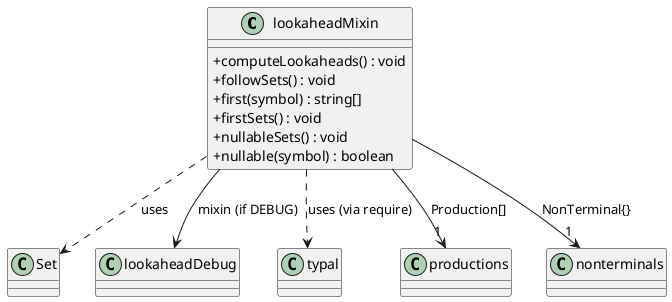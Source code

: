 @startuml

skinparam classAttributeIconSize 0


class lookaheadMixin {
    +computeLookaheads() : void
    +followSets() : void
    +first(symbol) : string[]
    +firstSets() : void
    +nullableSets() : void
    +nullable(symbol) : boolean
}

 

lookaheadMixin ..> Set : uses
lookaheadMixin --> lookaheadDebug : mixin (if DEBUG)
lookaheadMixin ..> typal : uses (via require)
lookaheadMixin --> "1" productions : Production[]
lookaheadMixin --> "1" nonterminals : NonTerminal{}



@enduml
